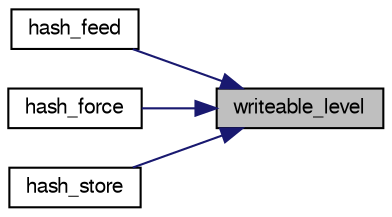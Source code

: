 digraph "writeable_level"
{
 // LATEX_PDF_SIZE
  bgcolor="transparent";
  edge [fontname="FreeSans",fontsize="10",labelfontname="FreeSans",labelfontsize="10"];
  node [fontname="FreeSans",fontsize="10",shape=record];
  rankdir="RL";
  Node1 [label="writeable_level",height=0.2,width=0.4,color="black", fillcolor="grey75", style="filled", fontcolor="black",tooltip="make a level from date, cost, depth & selectivity."];
  Node1 -> Node2 [dir="back",color="midnightblue",fontsize="10",style="solid",fontname="FreeSans"];
  Node2 [label="hash_feed",height=0.2,width=0.4,color="black",URL="$hash-lock_8c.html#a941a32930218f6b555e5884edd7226ff",tooltip="feed hash table (from Cassio)."];
  Node1 -> Node3 [dir="back",color="midnightblue",fontsize="10",style="solid",fontname="FreeSans"];
  Node3 [label="hash_force",height=0.2,width=0.4,color="black",URL="$hash-lock_8c.html#afc49ea21f519e15381b02aabff9884f2",tooltip="Store an hashtable item."];
  Node1 -> Node4 [dir="back",color="midnightblue",fontsize="10",style="solid",fontname="FreeSans"];
  Node4 [label="hash_store",height=0.2,width=0.4,color="black",URL="$hash-lock_8c.html#ae70e5c17e3d2cf7fb49e085be7092843",tooltip="Store an hashtable item."];
}
